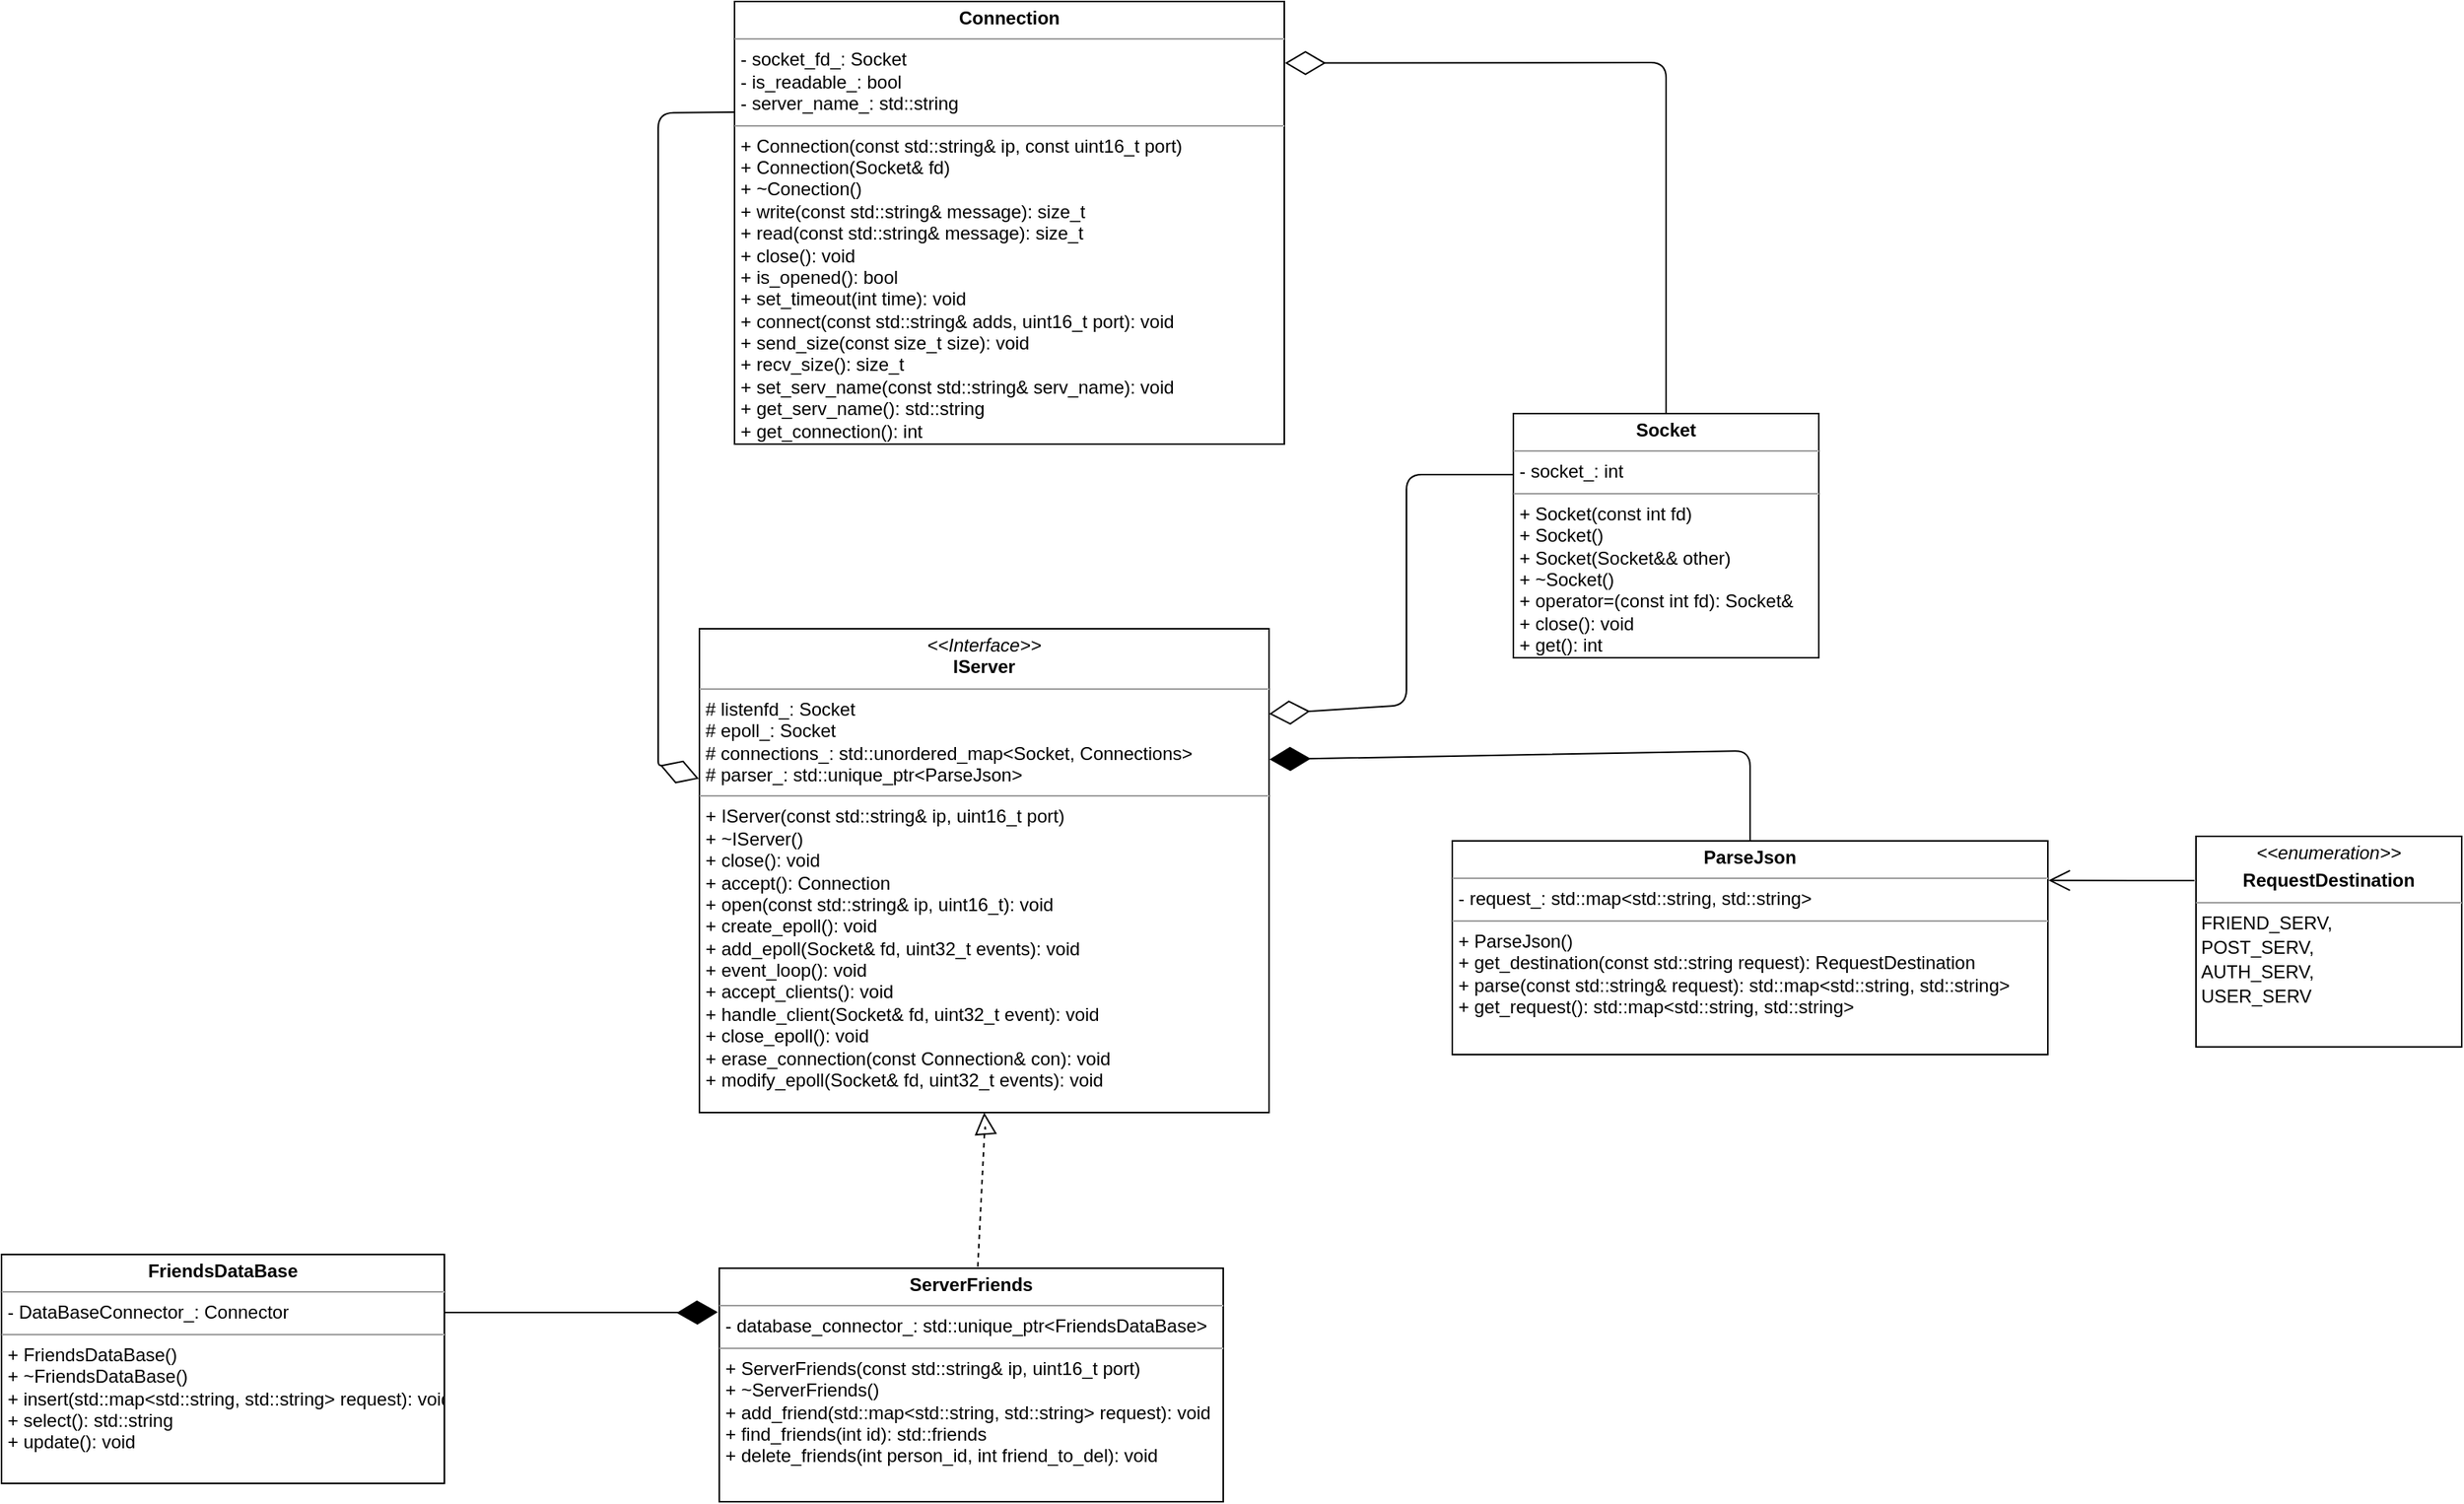 <mxfile version="13.9.5" type="device"><diagram id="cDQZtcKPrrmp4o1XiR6e" name="Page-1"><mxGraphModel dx="1948" dy="1438" grid="0" gridSize="10" guides="1" tooltips="1" connect="1" arrows="1" fold="1" page="0" pageScale="1" pageWidth="827" pageHeight="1169" background="#ffffff" math="0" shadow="0"><root><mxCell id="0"/><mxCell id="1" parent="0"/><mxCell id="X7seYq4cWkLpjbWfbuN_-1" value="&lt;p style=&quot;margin: 0px ; margin-top: 4px ; text-align: center&quot;&gt;&lt;i&gt;&amp;lt;&amp;lt;Interface&amp;gt;&amp;gt;&lt;/i&gt;&lt;br&gt;&lt;b&gt;IServer&lt;/b&gt;&lt;/p&gt;&lt;hr size=&quot;1&quot;&gt;&lt;p style=&quot;margin: 0px ; margin-left: 4px&quot;&gt;# listenfd_: Socket&lt;br&gt;# epoll_: Socket&lt;/p&gt;&lt;p style=&quot;margin: 0px ; margin-left: 4px&quot;&gt;# connections_: std::unordered_map&amp;lt;Socket, Connections&amp;gt;&lt;/p&gt;&lt;p style=&quot;margin: 0px ; margin-left: 4px&quot;&gt;# parser_: std::unique_ptr&amp;lt;ParseJson&amp;gt;&lt;/p&gt;&lt;hr size=&quot;1&quot;&gt;&lt;p style=&quot;margin: 0px ; margin-left: 4px&quot;&gt;+ IServer(const std::string&amp;amp; ip, uint16_t port)&lt;/p&gt;&lt;p style=&quot;margin: 0px ; margin-left: 4px&quot;&gt;+ ~IServer()&lt;/p&gt;&lt;p style=&quot;margin: 0px ; margin-left: 4px&quot;&gt;+ close(): void&lt;br&gt;+ accept(): Connection&lt;/p&gt;&lt;p style=&quot;margin: 0px ; margin-left: 4px&quot;&gt;+ open(const std::string&amp;amp; ip, uint16_t): void&lt;/p&gt;&lt;p style=&quot;margin: 0px ; margin-left: 4px&quot;&gt;+ create_epoll(): void&lt;/p&gt;&lt;p style=&quot;margin: 0px ; margin-left: 4px&quot;&gt;+ add_epoll(Socket&amp;amp; fd, uint32_t events): void&lt;/p&gt;&lt;p style=&quot;margin: 0px ; margin-left: 4px&quot;&gt;+ event_loop(): void&lt;/p&gt;&lt;p style=&quot;margin: 0px ; margin-left: 4px&quot;&gt;+ accept_clients(): void&lt;/p&gt;&lt;p style=&quot;margin: 0px ; margin-left: 4px&quot;&gt;+ handle_client(Socket&amp;amp; fd, uint32_t event): void&lt;/p&gt;&lt;p style=&quot;margin: 0px ; margin-left: 4px&quot;&gt;+ close_epoll(): void&lt;/p&gt;&lt;p style=&quot;margin: 0px ; margin-left: 4px&quot;&gt;+ erase_connection(const Connection&amp;amp; con): void&lt;/p&gt;&lt;p style=&quot;margin: 0px ; margin-left: 4px&quot;&gt;+ modify_epoll(Socket&amp;amp; fd, uint32_t events): void&lt;/p&gt;" style="verticalAlign=top;align=left;overflow=fill;fontSize=12;fontFamily=Helvetica;html=1;" vertex="1" parent="1"><mxGeometry x="217" y="151" width="373" height="317" as="geometry"/></mxCell><mxCell id="X7seYq4cWkLpjbWfbuN_-6" value="&lt;p style=&quot;margin: 0px ; margin-top: 4px ; text-align: center&quot;&gt;&lt;b&gt;Socket&lt;/b&gt;&lt;/p&gt;&lt;hr size=&quot;1&quot;&gt;&lt;p style=&quot;margin: 0px ; margin-left: 4px&quot;&gt;- socket_: int&lt;/p&gt;&lt;hr size=&quot;1&quot;&gt;&lt;p style=&quot;margin: 0px ; margin-left: 4px&quot;&gt;+ Socket(const int fd)&lt;/p&gt;&lt;p style=&quot;margin: 0px ; margin-left: 4px&quot;&gt;+ Socket()&lt;/p&gt;&lt;p style=&quot;margin: 0px ; margin-left: 4px&quot;&gt;+ Socket(Socket&amp;amp;&amp;amp; other)&lt;/p&gt;&lt;p style=&quot;margin: 0px ; margin-left: 4px&quot;&gt;+ ~Socket()&lt;/p&gt;&lt;p style=&quot;margin: 0px ; margin-left: 4px&quot;&gt;+ operator=(const int fd): Socket&amp;amp;&lt;/p&gt;&lt;p style=&quot;margin: 0px ; margin-left: 4px&quot;&gt;+ close(): void&lt;/p&gt;&lt;p style=&quot;margin: 0px ; margin-left: 4px&quot;&gt;+ get(): int&lt;/p&gt;" style="verticalAlign=top;align=left;overflow=fill;fontSize=12;fontFamily=Helvetica;html=1;" vertex="1" parent="1"><mxGeometry x="750" y="10" width="200" height="160" as="geometry"/></mxCell><mxCell id="X7seYq4cWkLpjbWfbuN_-7" value="&lt;p style=&quot;margin: 0px ; margin-top: 4px ; text-align: center&quot;&gt;&lt;b&gt;ParseJson&lt;/b&gt;&lt;/p&gt;&lt;hr size=&quot;1&quot;&gt;&lt;p style=&quot;margin: 0px ; margin-left: 4px&quot;&gt;- request_: std::map&amp;lt;std::string, std::string&amp;gt;&lt;/p&gt;&lt;hr size=&quot;1&quot;&gt;&lt;p style=&quot;margin: 0px ; margin-left: 4px&quot;&gt;+ ParseJson()&lt;/p&gt;&lt;p style=&quot;margin: 0px ; margin-left: 4px&quot;&gt;+ get_destination(const std::string request): RequestDestination&lt;/p&gt;&lt;p style=&quot;margin: 0px ; margin-left: 4px&quot;&gt;+ parse(const std::string&amp;amp; request): std::map&amp;lt;std::string, std::string&amp;gt;&lt;/p&gt;&lt;p style=&quot;margin: 0px ; margin-left: 4px&quot;&gt;+ get_request(): std::map&amp;lt;std::string, std::string&amp;gt;&lt;/p&gt;" style="verticalAlign=top;align=left;overflow=fill;fontSize=12;fontFamily=Helvetica;html=1;" vertex="1" parent="1"><mxGeometry x="710" y="290" width="390" height="140" as="geometry"/></mxCell><mxCell id="X7seYq4cWkLpjbWfbuN_-9" value="" style="endArrow=diamondThin;endFill=0;endSize=24;html=1;entryX=1;entryY=0.176;entryDx=0;entryDy=0;entryPerimeter=0;exitX=0;exitY=0.25;exitDx=0;exitDy=0;" edge="1" parent="1" source="X7seYq4cWkLpjbWfbuN_-6" target="X7seYq4cWkLpjbWfbuN_-1"><mxGeometry width="160" relative="1" as="geometry"><mxPoint x="680" y="201" as="sourcePoint"/><mxPoint x="650" y="230" as="targetPoint"/><Array as="points"><mxPoint x="680" y="50"/><mxPoint x="680" y="201"/></Array></mxGeometry></mxCell><mxCell id="X7seYq4cWkLpjbWfbuN_-10" value="" style="endArrow=diamondThin;endFill=1;endSize=24;html=1;exitX=0.5;exitY=0;exitDx=0;exitDy=0;entryX=1.001;entryY=0.27;entryDx=0;entryDy=0;entryPerimeter=0;" edge="1" parent="1" source="X7seYq4cWkLpjbWfbuN_-7" target="X7seYq4cWkLpjbWfbuN_-1"><mxGeometry width="160" relative="1" as="geometry"><mxPoint x="770" y="220" as="sourcePoint"/><mxPoint x="593" y="231" as="targetPoint"/><Array as="points"><mxPoint x="905" y="231"/></Array></mxGeometry></mxCell><mxCell id="X7seYq4cWkLpjbWfbuN_-11" value="&lt;p style=&quot;margin: 0px ; margin-top: 4px ; text-align: center&quot;&gt;&lt;b&gt;Connection&lt;/b&gt;&lt;/p&gt;&lt;hr size=&quot;1&quot;&gt;&lt;p style=&quot;margin: 0px ; margin-left: 4px&quot;&gt;- socket_fd_: Socket&lt;/p&gt;&lt;p style=&quot;margin: 0px ; margin-left: 4px&quot;&gt;- is_readable_: bool&lt;/p&gt;&lt;p style=&quot;margin: 0px ; margin-left: 4px&quot;&gt;- server_name_: std::string&lt;/p&gt;&lt;hr size=&quot;1&quot;&gt;&lt;p style=&quot;margin: 0px ; margin-left: 4px&quot;&gt;+ Connection(const std::string&amp;amp; ip, const uint16_t port)&lt;/p&gt;&lt;p style=&quot;margin: 0px ; margin-left: 4px&quot;&gt;+ Connection(Socket&amp;amp; fd)&lt;/p&gt;&lt;p style=&quot;margin: 0px ; margin-left: 4px&quot;&gt;+ ~Conection()&lt;/p&gt;&lt;p style=&quot;margin: 0px ; margin-left: 4px&quot;&gt;+ write(const std::string&amp;amp; message): size_t&lt;/p&gt;&lt;p style=&quot;margin: 0px ; margin-left: 4px&quot;&gt;+ read(const std::string&amp;amp; message): size_t&lt;/p&gt;&lt;p style=&quot;margin: 0px ; margin-left: 4px&quot;&gt;+ close(): void&lt;/p&gt;&lt;p style=&quot;margin: 0px ; margin-left: 4px&quot;&gt;+ is_opened(): bool&lt;/p&gt;&lt;p style=&quot;margin: 0px ; margin-left: 4px&quot;&gt;+ set_timeout(int time): void&lt;/p&gt;&lt;p style=&quot;margin: 0px ; margin-left: 4px&quot;&gt;+ connect(const std::string&amp;amp; adds, uint16_t port): void&lt;/p&gt;&lt;p style=&quot;margin: 0px ; margin-left: 4px&quot;&gt;+ send_size(const size_t size): void&lt;/p&gt;&lt;p style=&quot;margin: 0px ; margin-left: 4px&quot;&gt;+ recv_size(): size_t&lt;/p&gt;&lt;p style=&quot;margin: 0px ; margin-left: 4px&quot;&gt;+ set_serv_name(const std::string&amp;amp; serv_name): void&lt;/p&gt;&lt;p style=&quot;margin: 0px ; margin-left: 4px&quot;&gt;+ get_serv_name(): std::string&lt;/p&gt;&lt;p style=&quot;margin: 0px ; margin-left: 4px&quot;&gt;+ get_connection(): int&lt;/p&gt;" style="verticalAlign=top;align=left;overflow=fill;fontSize=12;fontFamily=Helvetica;html=1;" vertex="1" parent="1"><mxGeometry x="240" y="-260" width="360" height="290" as="geometry"/></mxCell><mxCell id="X7seYq4cWkLpjbWfbuN_-12" value="" style="endArrow=diamondThin;endFill=0;endSize=24;html=1;exitX=0.5;exitY=0;exitDx=0;exitDy=0;entryX=1.001;entryY=0.139;entryDx=0;entryDy=0;entryPerimeter=0;" edge="1" parent="1" source="X7seYq4cWkLpjbWfbuN_-6" target="X7seYq4cWkLpjbWfbuN_-11"><mxGeometry width="160" relative="1" as="geometry"><mxPoint x="790" y="-140" as="sourcePoint"/><mxPoint x="850" y="-260" as="targetPoint"/><Array as="points"><mxPoint x="850" y="-220"/></Array></mxGeometry></mxCell><mxCell id="X7seYq4cWkLpjbWfbuN_-13" value="" style="endArrow=diamondThin;endFill=0;endSize=24;html=1;exitX=0;exitY=0.25;exitDx=0;exitDy=0;entryX=-0.001;entryY=0.31;entryDx=0;entryDy=0;entryPerimeter=0;" edge="1" parent="1" source="X7seYq4cWkLpjbWfbuN_-11" target="X7seYq4cWkLpjbWfbuN_-1"><mxGeometry width="160" relative="1" as="geometry"><mxPoint x="210" y="-210" as="sourcePoint"/><mxPoint x="210" y="20" as="targetPoint"/><Array as="points"><mxPoint x="190" y="-187"/><mxPoint x="190" y="-110"/><mxPoint x="190" y="80"/><mxPoint x="190" y="230"/><mxPoint x="190" y="240"/></Array></mxGeometry></mxCell><mxCell id="X7seYq4cWkLpjbWfbuN_-14" value="&lt;p style=&quot;margin: 0px ; margin-top: 4px ; text-align: center&quot;&gt;&lt;b&gt;FriendsDataBase&lt;/b&gt;&lt;/p&gt;&lt;hr size=&quot;1&quot;&gt;&lt;p style=&quot;margin: 0px ; margin-left: 4px&quot;&gt;- DataBaseConnector_: Connector&amp;nbsp;&lt;/p&gt;&lt;hr size=&quot;1&quot;&gt;&lt;p style=&quot;margin: 0px ; margin-left: 4px&quot;&gt;+ FriendsDataBase()&lt;/p&gt;&lt;p style=&quot;margin: 0px ; margin-left: 4px&quot;&gt;+ ~FriendsDataBase()&lt;/p&gt;&lt;p style=&quot;margin: 0px ; margin-left: 4px&quot;&gt;+ insert(std::map&amp;lt;std::string, std::string&amp;gt; request): void&lt;/p&gt;&lt;p style=&quot;margin: 0px ; margin-left: 4px&quot;&gt;+ select(): std::string&lt;/p&gt;&lt;p style=&quot;margin: 0px ; margin-left: 4px&quot;&gt;+ update(): void&lt;/p&gt;" style="verticalAlign=top;align=left;overflow=fill;fontSize=12;fontFamily=Helvetica;html=1;" vertex="1" parent="1"><mxGeometry x="-240" y="561" width="290" height="150" as="geometry"/></mxCell><mxCell id="X7seYq4cWkLpjbWfbuN_-15" value="&lt;p style=&quot;margin: 0px ; margin-top: 4px ; text-align: center&quot;&gt;&lt;b&gt;ServerFriends&lt;/b&gt;&lt;/p&gt;&lt;hr size=&quot;1&quot;&gt;&lt;p style=&quot;margin: 0px ; margin-left: 4px&quot;&gt;- database_connector_: std::unique_ptr&amp;lt;FriendsDataBase&amp;gt;&lt;/p&gt;&lt;hr size=&quot;1&quot;&gt;&lt;p style=&quot;margin: 0px ; margin-left: 4px&quot;&gt;+ ServerFriends(const std::string&amp;amp; ip, uint16_t port)&lt;/p&gt;&lt;p style=&quot;margin: 0px ; margin-left: 4px&quot;&gt;+ ~ServerFriends()&lt;/p&gt;&lt;p style=&quot;margin: 0px ; margin-left: 4px&quot;&gt;+ add_friend(std::map&amp;lt;std::string, std::string&amp;gt; request): void&lt;/p&gt;&lt;p style=&quot;margin: 0px ; margin-left: 4px&quot;&gt;+ find_friends(int id): std::friends&lt;/p&gt;&lt;p style=&quot;margin: 0px ; margin-left: 4px&quot;&gt;+ delete_friends(int person_id, int friend_to_del): void&lt;/p&gt;" style="verticalAlign=top;align=left;overflow=fill;fontSize=12;fontFamily=Helvetica;html=1;" vertex="1" parent="1"><mxGeometry x="230" y="570" width="330" height="153" as="geometry"/></mxCell><mxCell id="X7seYq4cWkLpjbWfbuN_-16" value="" style="endArrow=block;dashed=1;endFill=0;endSize=12;html=1;exitX=0.513;exitY=-0.007;exitDx=0;exitDy=0;exitPerimeter=0;entryX=0.5;entryY=1;entryDx=0;entryDy=0;" edge="1" parent="1" source="X7seYq4cWkLpjbWfbuN_-15" target="X7seYq4cWkLpjbWfbuN_-1"><mxGeometry width="160" relative="1" as="geometry"><mxPoint x="400" y="560" as="sourcePoint"/><mxPoint x="400" y="477" as="targetPoint"/><Array as="points"><mxPoint x="404" y="475"/></Array></mxGeometry></mxCell><mxCell id="X7seYq4cWkLpjbWfbuN_-17" value="" style="endArrow=diamondThin;endFill=1;endSize=24;html=1;entryX=-0.003;entryY=0.188;entryDx=0;entryDy=0;entryPerimeter=0;" edge="1" parent="1" target="X7seYq4cWkLpjbWfbuN_-15"><mxGeometry width="160" relative="1" as="geometry"><mxPoint x="50" y="599" as="sourcePoint"/><mxPoint x="210" y="610" as="targetPoint"/><Array as="points"><mxPoint x="217" y="599"/></Array></mxGeometry></mxCell><mxCell id="X7seYq4cWkLpjbWfbuN_-18" value="&lt;p style=&quot;margin: 0px ; margin-top: 4px ; text-align: center&quot;&gt;&lt;i&gt;&amp;lt;&amp;lt;enumeration&amp;gt;&amp;gt;&lt;/i&gt;&lt;br&gt;&lt;/p&gt;&lt;p style=&quot;margin: 0px ; margin-top: 4px ; text-align: center&quot;&gt;&lt;b&gt;RequestDestination&lt;/b&gt;&lt;/p&gt;&lt;hr size=&quot;1&quot;&gt;&lt;div style=&quot;height: 2px&quot;&gt;&amp;nbsp;FRIEND_SERV,&lt;/div&gt;&lt;div style=&quot;height: 2px&quot;&gt;&lt;br&gt;&lt;/div&gt;&lt;div style=&quot;height: 2px&quot;&gt;&lt;br&gt;&lt;/div&gt;&lt;div style=&quot;height: 2px&quot;&gt;&lt;br&gt;&lt;/div&gt;&lt;div style=&quot;height: 2px&quot;&gt;&lt;br&gt;&lt;/div&gt;&lt;div style=&quot;height: 2px&quot;&gt;&lt;br&gt;&lt;/div&gt;&lt;div style=&quot;height: 2px&quot;&gt;&lt;br&gt;&lt;/div&gt;&lt;div style=&quot;height: 2px&quot;&gt;&lt;br&gt;&lt;/div&gt;&lt;div style=&quot;height: 2px&quot;&gt;&amp;nbsp;POST_SERV,&lt;/div&gt;&lt;div style=&quot;height: 2px&quot;&gt;&lt;br&gt;&lt;/div&gt;&lt;div style=&quot;height: 2px&quot;&gt;&lt;br&gt;&lt;/div&gt;&lt;div style=&quot;height: 2px&quot;&gt;&lt;br&gt;&lt;/div&gt;&lt;div style=&quot;height: 2px&quot;&gt;&lt;br&gt;&lt;/div&gt;&lt;div style=&quot;height: 2px&quot;&gt;&lt;br&gt;&lt;/div&gt;&lt;div style=&quot;height: 2px&quot;&gt;&lt;br&gt;&lt;/div&gt;&lt;div style=&quot;height: 2px&quot;&gt;&lt;br&gt;&lt;/div&gt;&lt;div style=&quot;height: 2px&quot;&gt;&amp;nbsp;AUTH_SERV,&lt;/div&gt;&lt;div style=&quot;height: 2px&quot;&gt;&lt;br&gt;&lt;/div&gt;&lt;div style=&quot;height: 2px&quot;&gt;&lt;br&gt;&lt;/div&gt;&lt;div style=&quot;height: 2px&quot;&gt;&lt;br&gt;&lt;/div&gt;&lt;div style=&quot;height: 2px&quot;&gt;&lt;br&gt;&lt;/div&gt;&lt;div style=&quot;height: 2px&quot;&gt;&lt;br&gt;&lt;/div&gt;&lt;div style=&quot;height: 2px&quot;&gt;&lt;br&gt;&lt;/div&gt;&lt;div style=&quot;height: 2px&quot;&gt;&lt;br&gt;&lt;/div&gt;&lt;div style=&quot;height: 2px&quot;&gt;&amp;nbsp;USER_SERV&lt;/div&gt;" style="verticalAlign=top;align=left;overflow=fill;fontSize=12;fontFamily=Helvetica;html=1;" vertex="1" parent="1"><mxGeometry x="1197" y="287" width="174" height="138" as="geometry"/></mxCell><mxCell id="X7seYq4cWkLpjbWfbuN_-21" value="" style="endArrow=open;endFill=1;endSize=12;html=1;entryX=1.001;entryY=0.185;entryDx=0;entryDy=0;entryPerimeter=0;" edge="1" parent="1" target="X7seYq4cWkLpjbWfbuN_-7"><mxGeometry width="160" relative="1" as="geometry"><mxPoint x="1196" y="316" as="sourcePoint"/><mxPoint x="1275" y="546" as="targetPoint"/></mxGeometry></mxCell></root></mxGraphModel></diagram></mxfile>